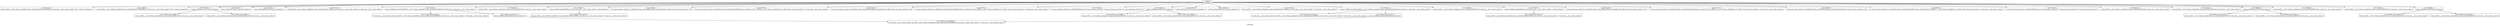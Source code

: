 digraph "CallGraph" {
	label="CallGraph";

	Node0x1741f40 [shape=record,label="{\<empty\>\ni32 @main()}"];
	Node0x1741f40 -> Node0x1787cc0;
	Node0x1741f40 -> Node0x1728a80;
	Node0x1741f40 -> Node0x175f9d0;
	Node0x1741f40 -> Node0x1740a80;
	Node0x1741f40 -> Node0x17408e0;
	Node0x1741f40 -> Node0x177eb40;
	Node0x1741f40 -> Node0x177ec40;
	Node0x1741f40 -> Node0x1781020;
	Node0x1741f40 -> Node0x1781120;
	Node0x1741f40 -> Node0x1784ff0;
	Node0x1741f40 -> Node0x17850f0;
	Node0x1741f40 -> Node0x17851f0;
	Node0x1741f40 -> Node0x17852f0;
	Node0x1741f40 -> Node0x17853f0;
	Node0x1741f40 -> Node0x17854f0;
	Node0x1741f40 -> Node0x1787bc0;
	Node0x1741f40 -> Node0x1787dc0;
	Node0x1741f40 -> Node0x1787ec0;
	Node0x1741f40 -> Node0x1787fc0;
	Node0x1741f40 -> Node0x178a640;
	Node0x1741f40 -> Node0x178a740;
	Node0x1741f40 -> Node0x178e610;
	Node0x1741f40 -> Node0x178e710;
	Node0x1741f40 -> Node0x178e810;
	Node0x1741f40 -> Node0x178e910;
	Node0x1741f40 -> Node0x178ea10;
	Node0x1741f40 -> Node0x178eb40;
	Node0x1741f40 -> Node0x178ecf0;
	Node0x1741f40 -> Node0x178eea0;
	Node0x1741f40 -> Node0x17914d0;
	Node0x1741f40 -> Node0x1791680;
	Node0x1741f40 -> Node0x1791830;
	Node0x175f9d0 [shape=record,label="{\<0x1730fa0-\>\>\nvoid @_ZN6PersonC2Ev(%struct.Person*)}"];
	Node0x175f9d0 -> Node0x1794070;
	Node0x175f9d0 -> Node0x1794220;
	Node0x1740a80 [shape=record,label="{\<0x1731190-\>\>\nvoid @_ZNSaIcEC1Ev(%\"class.std::allocator\"*)}"];
	Node0x1728a80 [shape=record,label="{\<0x172d0f0-\>\>\nvoid @_ZNSt7__cxx1112basic_stringIcSt11char_traitsIcESaIcEEC1EPKcRKS3_(%\"class.std::__cxx11::basic_string\"*, i8*, %\"class.std::allocator\"*)}"];
	Node0x17408e0 [shape=record,label="{\<0x1731880-\>\>\nvoid @_ZNSaIcED1Ev(%\"class.std::allocator\"*)}"];
	Node0x177eb40 [shape=record,label="{\<0x1731d18-\>\>\nvoid @_ZNSt7__cxx1112basic_stringIcSt11char_traitsIcESaIcEEC1ERKS4_(%\"class.std::__cxx11::basic_string\"*, %\"class.std::__cxx11::basic_string\"*)}"];
	Node0x177ec40 [shape=record,label="{\<0x17320e8-\>\>\nvoid @_ZN6Person7setNameENSt7__cxx1112basic_stringIcSt11char_traitsIcESaIcEEE(%struct.Person*, %\"class.std::__cxx11::basic_string\"*)}"];
	Node0x177ec40 -> Node0x17943d0;
	Node0x177ec40 -> Node0x1794580;
	Node0x1781020 [shape=record,label="{\<0x1732300-\>\>\nvoid @_ZNSt7__cxx1112basic_stringIcSt11char_traitsIcESaIcEED1Ev(%\"class.std::__cxx11::basic_string\"*)}"];
	Node0x1781120 [shape=record,label="{\<0x1732688-\>\>\nvoid @_ZN6Person5getIDB5cxx11Ev(%\"class.std::__cxx11::basic_string\"*, %struct.Person*)}"];
	Node0x1781120 -> Node0x1796fb0;
	Node0x1784ff0 [shape=record,label="{\<0x1732e88-\>\>\n%\"class.std::basic_ostream\"* @_ZStlsISt11char_traitsIcEERSt13basic_ostreamIcT_ES5_PKc(%\"class.std::basic_ostream\"*, i8*)}"];
	Node0x17850f0 [shape=record,label="{\<0x1733368-\>\>\n%\"class.std::basic_ostream\"* @_ZStlsIcSt11char_traitsIcESaIcEERSt13basic_ostreamIT_T0_ES7_RKNSt7__cxx1112basic_stringIS4_S5_T1_EE(%\"class.std::basic_ostream\"*, %\"class.std::__cxx11::basic_string\"*)}"];
	Node0x17851f0 [shape=record,label="{\<0x17335a8-\>\>\n%\"class.std::basic_ostream\"* @_ZStlsISt11char_traitsIcEERSt13basic_ostreamIcT_ES5_PKc(%\"class.std::basic_ostream\"*, i8*)}"];
	Node0x17852f0 [shape=record,label="{\<0x1733738-\>\>\n%\"class.std::basic_ostream\"* @_ZStlsIcSt11char_traitsIcESaIcEERSt13basic_ostreamIT_T0_ES7_RKNSt7__cxx1112basic_stringIS4_S5_T1_EE(%\"class.std::basic_ostream\"*, %\"class.std::__cxx11::basic_string\"*)}"];
	Node0x17853f0 [shape=record,label="{\<0x1734c08-\>\>\n%\"class.std::basic_ostream\"* @_ZNSolsEPFRSoS_E(%\"class.std::basic_ostream\"*, %\"class.std::basic_ostream\"* (%\"class.std::basic_ostream\"*)*)}"];
	Node0x17854f0 [shape=record,label="{\<0x1734d00-\>\>\nvoid @_ZN6PersonC2Ev(%struct.Person*)}"];
	Node0x17854f0 -> Node0x1797160;
	Node0x17854f0 -> Node0x1797310;
	Node0x1787bc0 [shape=record,label="{\<0x1734df0-\>\>\nvoid @_ZNSaIcEC1Ev(%\"class.std::allocator\"*)}"];
	Node0x1787cc0 [shape=record,label="{\<0x172b1a0-\>\>\nvoid @_ZNSt7__cxx1112basic_stringIcSt11char_traitsIcESaIcEEC1EPKcRKS3_(%\"class.std::__cxx11::basic_string\"*, i8*, %\"class.std::allocator\"*)}"];
	Node0x1787dc0 [shape=record,label="{\<0x17350e0-\>\>\nvoid @_ZNSaIcED1Ev(%\"class.std::allocator\"*)}"];
	Node0x1787ec0 [shape=record,label="{\<0x1735348-\>\>\nvoid @_ZNSt7__cxx1112basic_stringIcSt11char_traitsIcESaIcEEC1ERKS4_(%\"class.std::__cxx11::basic_string\"*, %\"class.std::__cxx11::basic_string\"*)}"];
	Node0x1787fc0 [shape=record,label="{\<0x1735558-\>\>\nvoid @_ZN6Person7setNameENSt7__cxx1112basic_stringIcSt11char_traitsIcESaIcEEE(%struct.Person*, %\"class.std::__cxx11::basic_string\"*)}"];
	Node0x1787fc0 -> Node0x17974c0;
	Node0x1787fc0 -> Node0x1797670;
	Node0x178a640 [shape=record,label="{\<0x1735680-\>\>\nvoid @_ZNSt7__cxx1112basic_stringIcSt11char_traitsIcESaIcEED1Ev(%\"class.std::__cxx11::basic_string\"*)}"];
	Node0x178a740 [shape=record,label="{\<0x1735798-\>\>\nvoid @_ZN6Person5getIDB5cxx11Ev(%\"class.std::__cxx11::basic_string\"*, %struct.Person*)}"];
	Node0x178a740 -> Node0x179a0a0;
	Node0x178e610 [shape=record,label="{\<0x1735cb8-\>\>\n%\"class.std::basic_ostream\"* @_ZStlsISt11char_traitsIcEERSt13basic_ostreamIcT_ES5_PKc(%\"class.std::basic_ostream\"*, i8*)}"];
	Node0x178e710 [shape=record,label="{\<0x1735e78-\>\>\n%\"class.std::basic_ostream\"* @_ZStlsIcSt11char_traitsIcESaIcEERSt13basic_ostreamIT_T0_ES7_RKNSt7__cxx1112basic_stringIS4_S5_T1_EE(%\"class.std::basic_ostream\"*, %\"class.std::__cxx11::basic_string\"*)}"];
	Node0x178e810 [shape=record,label="{\<0x1736038-\>\>\n%\"class.std::basic_ostream\"* @_ZStlsISt11char_traitsIcEERSt13basic_ostreamIcT_ES5_PKc(%\"class.std::basic_ostream\"*, i8*)}"];
	Node0x178e910 [shape=record,label="{\<0x1736158-\>\>\n%\"class.std::basic_ostream\"* @_ZStlsIcSt11char_traitsIcESaIcEERSt13basic_ostreamIT_T0_ES7_RKNSt7__cxx1112basic_stringIS4_S5_T1_EE(%\"class.std::basic_ostream\"*, %\"class.std::__cxx11::basic_string\"*)}"];
	Node0x178ea10 [shape=record,label="{\<0x1736318-\>\>\n%\"class.std::basic_ostream\"* @_ZNSolsEPFRSoS_E(%\"class.std::basic_ostream\"*, %\"class.std::basic_ostream\"* (%\"class.std::basic_ostream\"*)*)}"];
	Node0x178eb40 [shape=record,label="{\<0x17364c0-\>\>\nvoid @_ZNSt7__cxx1112basic_stringIcSt11char_traitsIcESaIcEED1Ev(%\"class.std::__cxx11::basic_string\"*)}"];
	Node0x178ecf0 [shape=record,label="{\<0x17365b0-\>\>\nvoid @_ZNSt7__cxx1112basic_stringIcSt11char_traitsIcESaIcEED1Ev(%\"class.std::__cxx11::basic_string\"*)}"];
	Node0x178eea0 [shape=record,label="{\<0x17366e0-\>\>\nvoid @_ZN6PersonD2Ev(%struct.Person*)}"];
	Node0x178eea0 -> Node0x179a250;
	Node0x178eea0 -> Node0x179a400;
	Node0x17914d0 [shape=record,label="{\<0x1736820-\>\>\nvoid @_ZNSt7__cxx1112basic_stringIcSt11char_traitsIcESaIcEED1Ev(%\"class.std::__cxx11::basic_string\"*)}"];
	Node0x1791680 [shape=record,label="{\<0x1736910-\>\>\nvoid @_ZNSt7__cxx1112basic_stringIcSt11char_traitsIcESaIcEED1Ev(%\"class.std::__cxx11::basic_string\"*)}"];
	Node0x1791830 [shape=record,label="{\<0x17369b0-\>\>\nvoid @_ZN6PersonD2Ev(%struct.Person*)}"];
	Node0x1791830 -> Node0x179a5b0;
	Node0x1791830 -> Node0x179a760;
	Node0x1794070 [shape=record,label="{\<0x1730fa0-\>0x1739d80-\>\>\nvoid @_ZNSt7__cxx1112basic_stringIcSt11char_traitsIcESaIcEEC1Ev(%\"class.std::__cxx11::basic_string\"*)}"];
	Node0x1794220 [shape=record,label="{\<0x1730fa0-\>0x1739f40-\>\>\nvoid @_ZNSt7__cxx1112basic_stringIcSt11char_traitsIcESaIcEEC1Ev(%\"class.std::__cxx11::basic_string\"*)}"];
	Node0x17943d0 [shape=record,label="{\<0x17320e8-\>0x173a4f8-\>\>\n%\"class.std::__cxx11::basic_string\"* @_ZNSt7__cxx1112basic_stringIcSt11char_traitsIcESaIcEEaSERKS4_(%\"class.std::__cxx11::basic_string\"*, %\"class.std::__cxx11::basic_string\"*)}"];
	Node0x1794580 [shape=record,label="{\<0x17320e8-\>0x173a750-\>\>\nvoid @_ZN6Person8updateIDEv(%struct.Person*)}"];
	Node0x1794580 -> Node0x179a910;
	Node0x1796fb0 [shape=record,label="{\<0x1732688-\>0x173ad18-\>\>\nvoid @_ZNSt7__cxx1112basic_stringIcSt11char_traitsIcESaIcEEC1ERKS4_(%\"class.std::__cxx11::basic_string\"*, %\"class.std::__cxx11::basic_string\"*)}"];
	Node0x1797160 [shape=record,label="{\<0x1734d00-\>0x1739d80-\>\>\nvoid @_ZNSt7__cxx1112basic_stringIcSt11char_traitsIcESaIcEEC1Ev(%\"class.std::__cxx11::basic_string\"*)}"];
	Node0x1797310 [shape=record,label="{\<0x1734d00-\>0x1739f40-\>\>\nvoid @_ZNSt7__cxx1112basic_stringIcSt11char_traitsIcESaIcEEC1Ev(%\"class.std::__cxx11::basic_string\"*)}"];
	Node0x17974c0 [shape=record,label="{\<0x1735558-\>0x173a4f8-\>\>\n%\"class.std::__cxx11::basic_string\"* @_ZNSt7__cxx1112basic_stringIcSt11char_traitsIcESaIcEEaSERKS4_(%\"class.std::__cxx11::basic_string\"*, %\"class.std::__cxx11::basic_string\"*)}"];
	Node0x1797670 [shape=record,label="{\<0x1735558-\>0x173a750-\>\>\nvoid @_ZN6Person8updateIDEv(%struct.Person*)}"];
	Node0x1797670 -> Node0x179a910;
	Node0x179a0a0 [shape=record,label="{\<0x1735798-\>0x173ad18-\>\>\nvoid @_ZNSt7__cxx1112basic_stringIcSt11char_traitsIcESaIcEEC1ERKS4_(%\"class.std::__cxx11::basic_string\"*, %\"class.std::__cxx11::basic_string\"*)}"];
	Node0x179a250 [shape=record,label="{\<0x17366e0-\>0x173b120-\>\>\nvoid @_ZNSt7__cxx1112basic_stringIcSt11char_traitsIcESaIcEED1Ev(%\"class.std::__cxx11::basic_string\"*)}"];
	Node0x179a400 [shape=record,label="{\<0x17366e0-\>0x173b2b0-\>\>\nvoid @_ZNSt7__cxx1112basic_stringIcSt11char_traitsIcESaIcEED1Ev(%\"class.std::__cxx11::basic_string\"*)}"];
	Node0x179a5b0 [shape=record,label="{\<0x17369b0-\>0x173b120-\>\>\nvoid @_ZNSt7__cxx1112basic_stringIcSt11char_traitsIcESaIcEED1Ev(%\"class.std::__cxx11::basic_string\"*)}"];
	Node0x179a760 [shape=record,label="{\<0x17369b0-\>0x173b2b0-\>\>\nvoid @_ZNSt7__cxx1112basic_stringIcSt11char_traitsIcESaIcEED1Ev(%\"class.std::__cxx11::basic_string\"*)}"];
	Node0x179a910 [shape=record,label="{\<0x173a750-\>0x173b6b8-\>\>\n%\"class.std::__cxx11::basic_string\"* @_ZNSt7__cxx1112basic_stringIcSt11char_traitsIcESaIcEEaSERKS4_(%\"class.std::__cxx11::basic_string\"*, %\"class.std::__cxx11::basic_string\"*)}"];
}
